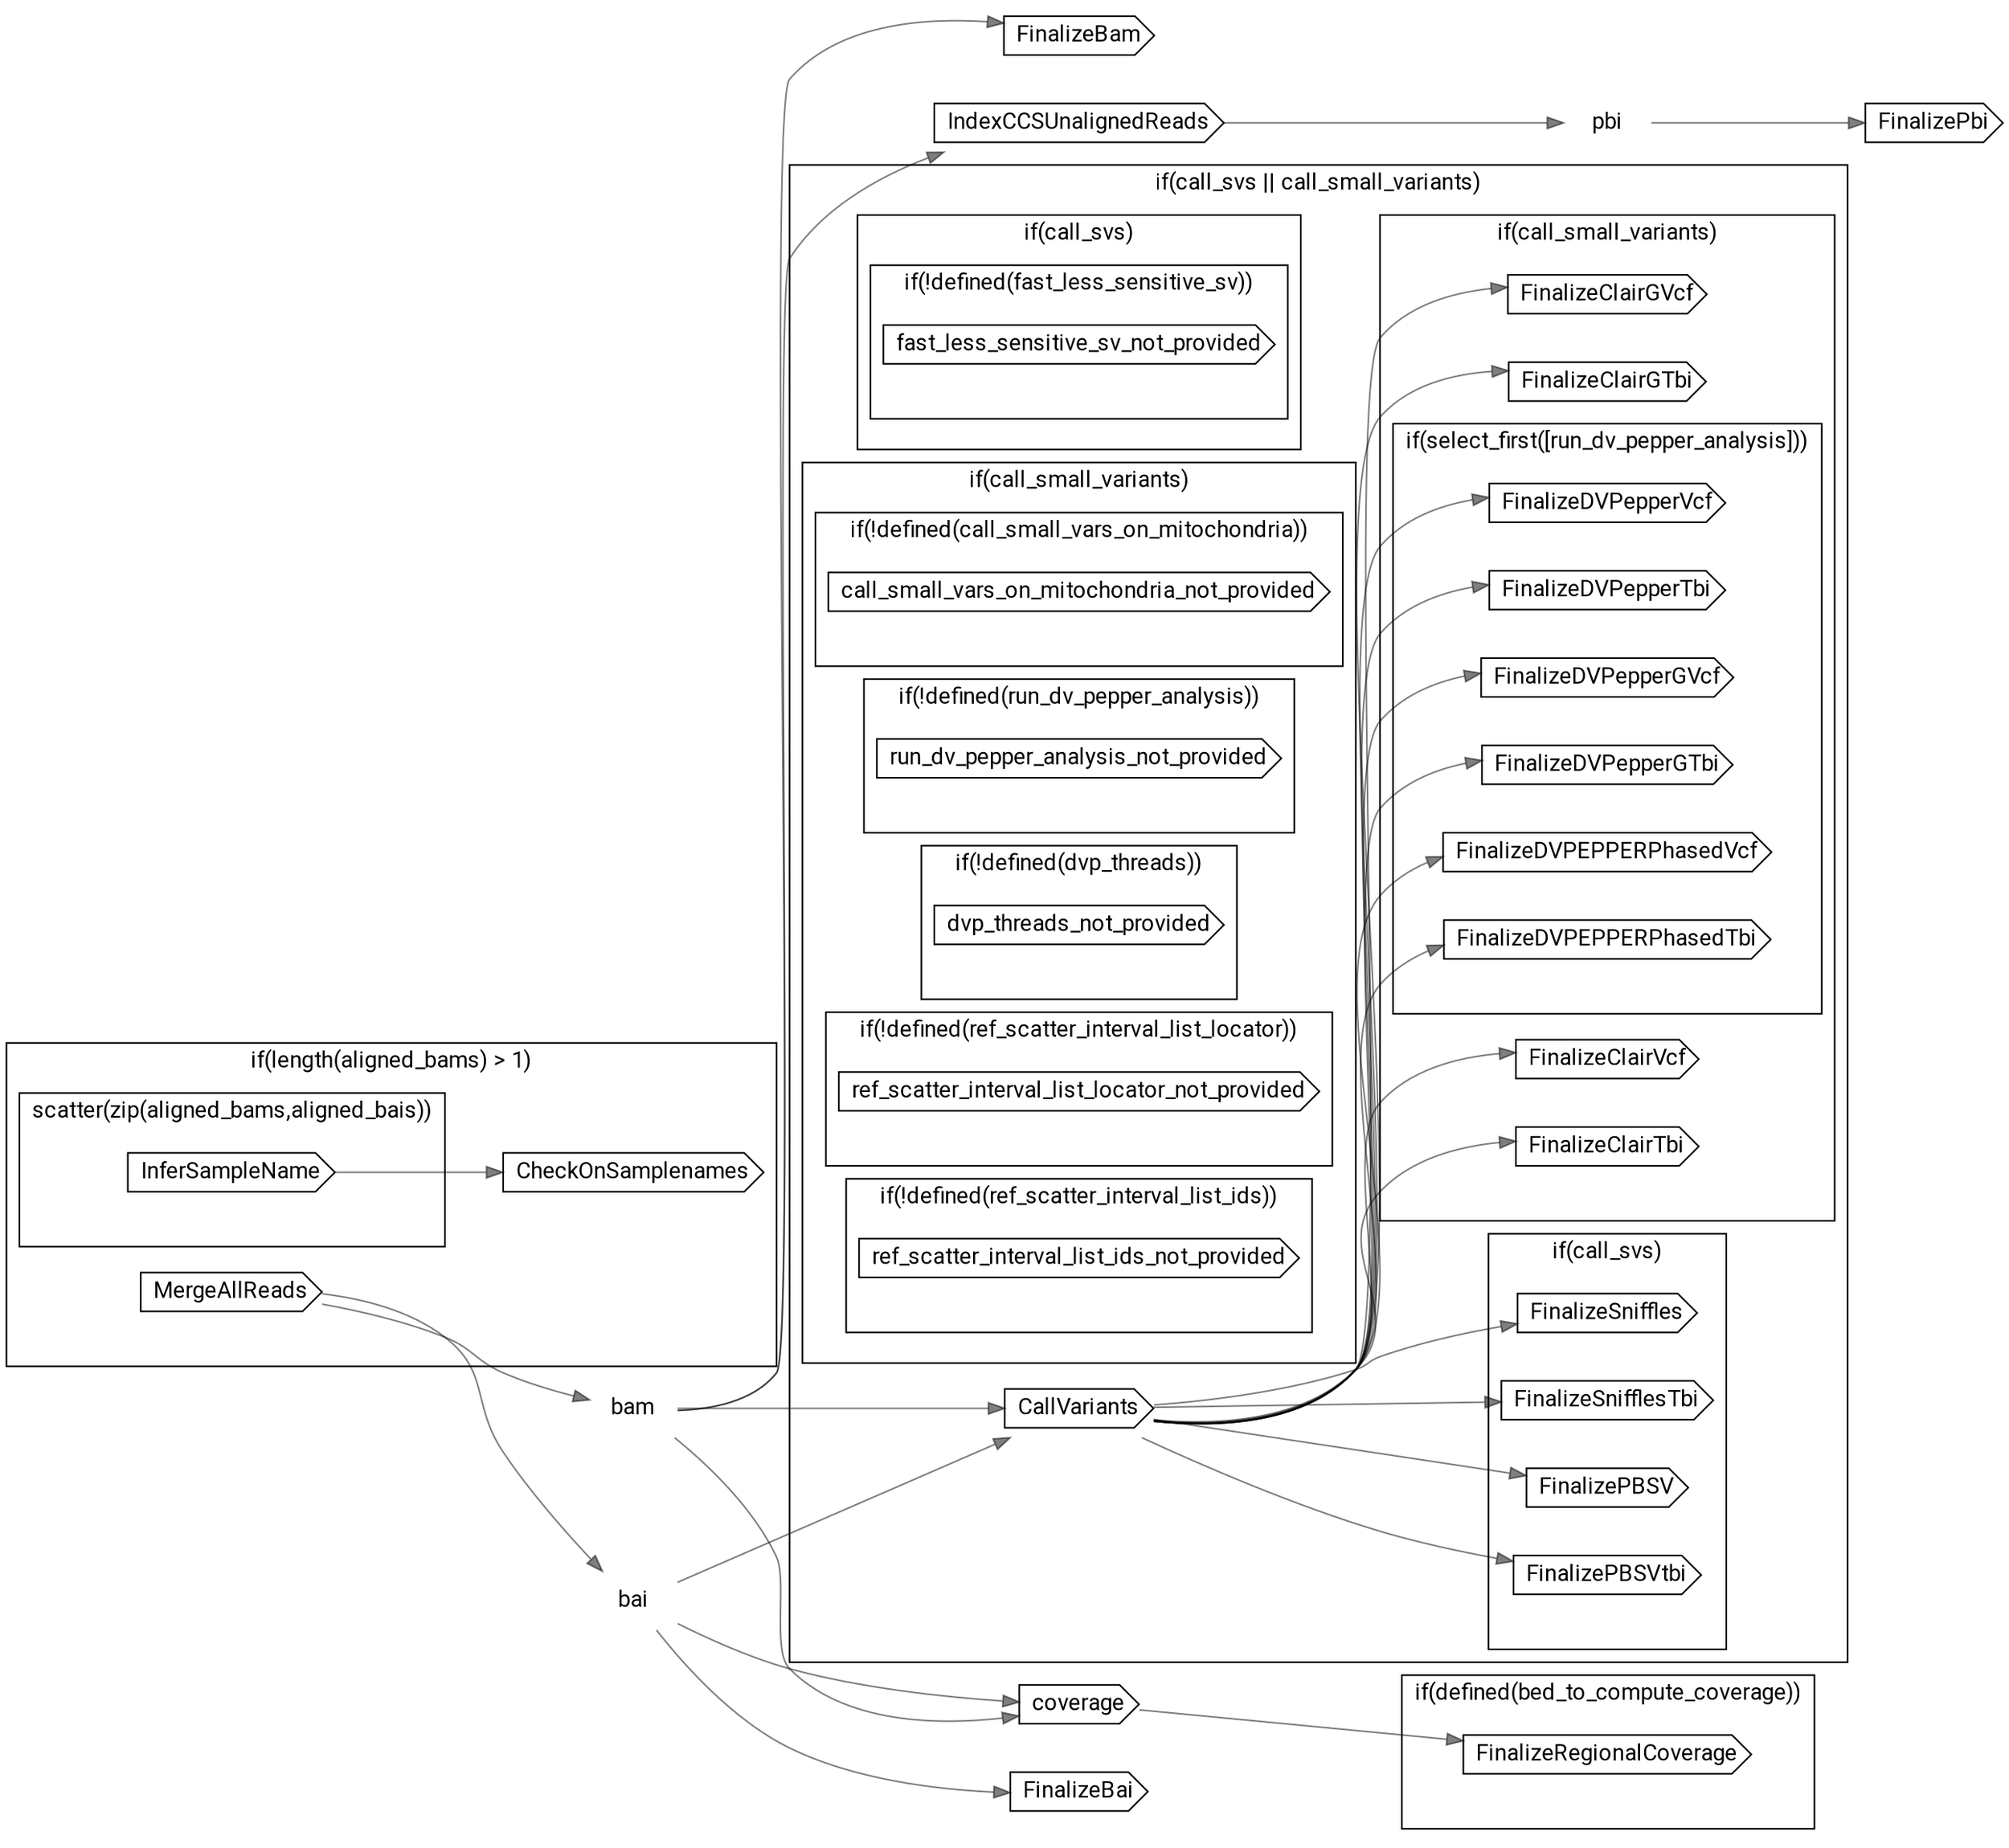 // PBCCSWholeGenome
digraph {
	compound=true rankdir=LR
	node [fontname=Roboto]
	edge [color="#00000080"]
	subgraph "cluster-if-L68C5" {
		fontname=Roboto label="if(length(aligned_bams) > 1)" rank=same
		subgraph "cluster-scatter-L69C9-pair" {
			fontname=Roboto label="scatter(zip(aligned_bams,aligned_bais))" rank=same
			"call-InferSampleName" [label=InferSampleName shape=cds]
			"scatter-L69C9-pair" [label="" height=0 margin=0 style=invis width=0]
		}
		"call-CheckOnSamplenames" [label=CheckOnSamplenames shape=cds]
		"call-MergeAllReads" [label=MergeAllReads shape=cds]
		"if-L68C5" [label="" height=0 margin=0 style=invis width=0]
	}
	"decl-bam" [label=bam shape=plaintext]
	"decl-bai" [label=bai shape=plaintext]
	"call-IndexCCSUnalignedReads" [label=IndexCCSUnalignedReads shape=cds]
	"decl-pbi" [label=pbi shape=plaintext]
	"call-coverage" [label=coverage shape=cds]
	"call-FinalizeBam" [label=FinalizeBam shape=cds]
	"call-FinalizeBai" [label=FinalizeBai shape=cds]
	"call-FinalizePbi" [label=FinalizePbi shape=cds]
	subgraph "cluster-if-L97C5" {
		fontname=Roboto label="if(defined(bed_to_compute_coverage))" rank=same
		"call-FinalizeRegionalCoverage" [label=FinalizeRegionalCoverage shape=cds]
		"if-L97C5" [label="" height=0 margin=0 style=invis width=0]
	}
	subgraph "cluster-if-L100C5" {
		fontname=Roboto label="if(call_svs || call_small_variants)" rank=same
		subgraph "cluster-if-L103C9" {
			fontname=Roboto label="if(call_svs)" rank=same
			subgraph "cluster-if-L104C13" {
				fontname=Roboto label="if(!defined(fast_less_sensitive_sv))" rank=same
				"call-fast_less_sensitive_sv_not_provided" [label=fast_less_sensitive_sv_not_provided shape=cds]
				"if-L104C13" [label="" height=0 margin=0 style=invis width=0]
			}
			"if-L103C9" [label="" height=0 margin=0 style=invis width=0]
		}
		subgraph "cluster-if-L106C9" {
			fontname=Roboto label="if(call_small_variants)" rank=same
			subgraph "cluster-if-L107C13" {
				fontname=Roboto label="if(!defined(call_small_vars_on_mitochondria))" rank=same
				"call-call_small_vars_on_mitochondria_not_provided" [label=call_small_vars_on_mitochondria_not_provided shape=cds]
				"if-L107C13" [label="" height=0 margin=0 style=invis width=0]
			}
			subgraph "cluster-if-L108C13" {
				fontname=Roboto label="if(!defined(run_dv_pepper_analysis))" rank=same
				"call-run_dv_pepper_analysis_not_provided" [label=run_dv_pepper_analysis_not_provided shape=cds]
				"if-L108C13" [label="" height=0 margin=0 style=invis width=0]
			}
			subgraph "cluster-if-L109C13" {
				fontname=Roboto label="if(!defined(dvp_threads))" rank=same
				"call-dvp_threads_not_provided" [label=dvp_threads_not_provided shape=cds]
				"if-L109C13" [label="" height=0 margin=0 style=invis width=0]
			}
			subgraph "cluster-if-L110C13" {
				fontname=Roboto label="if(!defined(ref_scatter_interval_list_locator))" rank=same
				"call-ref_scatter_interval_list_locator_not_provided" [label=ref_scatter_interval_list_locator_not_provided shape=cds]
				"if-L110C13" [label="" height=0 margin=0 style=invis width=0]
			}
			subgraph "cluster-if-L111C13" {
				fontname=Roboto label="if(!defined(ref_scatter_interval_list_ids))" rank=same
				"call-ref_scatter_interval_list_ids_not_provided" [label=ref_scatter_interval_list_ids_not_provided shape=cds]
				"if-L111C13" [label="" height=0 margin=0 style=invis width=0]
			}
			"if-L106C9" [label="" height=0 margin=0 style=invis width=0]
		}
		"call-CallVariants" [label=CallVariants shape=cds]
		subgraph "cluster-if-L144C9" {
			fontname=Roboto label="if(call_svs)" rank=same
			"call-FinalizePBSV" [label=FinalizePBSV shape=cds]
			"call-FinalizePBSVtbi" [label=FinalizePBSVtbi shape=cds]
			"call-FinalizeSniffles" [label=FinalizeSniffles shape=cds]
			"call-FinalizeSnifflesTbi" [label=FinalizeSnifflesTbi shape=cds]
			"if-L144C9" [label="" height=0 margin=0 style=invis width=0]
		}
		subgraph "cluster-if-L152C9" {
			fontname=Roboto label="if(call_small_variants)" rank=same
			"call-FinalizeClairVcf" [label=FinalizeClairVcf shape=cds]
			"call-FinalizeClairTbi" [label=FinalizeClairTbi shape=cds]
			"call-FinalizeClairGVcf" [label=FinalizeClairGVcf shape=cds]
			"call-FinalizeClairGTbi" [label=FinalizeClairGTbi shape=cds]
			subgraph "cluster-if-L159C13" {
				fontname=Roboto label="if(select_first([run_dv_pepper_analysis]))" rank=same
				"call-FinalizeDVPepperVcf" [label=FinalizeDVPepperVcf shape=cds]
				"call-FinalizeDVPepperTbi" [label=FinalizeDVPepperTbi shape=cds]
				"call-FinalizeDVPepperGVcf" [label=FinalizeDVPepperGVcf shape=cds]
				"call-FinalizeDVPepperGTbi" [label=FinalizeDVPepperGTbi shape=cds]
				"call-FinalizeDVPEPPERPhasedVcf" [label=FinalizeDVPEPPERPhasedVcf shape=cds]
				"call-FinalizeDVPEPPERPhasedTbi" [label=FinalizeDVPEPPERPhasedTbi shape=cds]
				"if-L159C13" [label="" height=0 margin=0 style=invis width=0]
			}
			"if-L152C9" [label="" height=0 margin=0 style=invis width=0]
		}
		"if-L100C5" [label="" height=0 margin=0 style=invis width=0]
	}
	"call-InferSampleName" -> "call-CheckOnSamplenames"
	"call-MergeAllReads" -> "decl-bam"
	"call-MergeAllReads" -> "decl-bai"
	"decl-bam" -> "call-IndexCCSUnalignedReads"
	"call-IndexCCSUnalignedReads" -> "decl-pbi"
	"decl-bai" -> "call-coverage"
	"decl-bam" -> "call-coverage"
	"decl-bam" -> "call-FinalizeBam"
	"decl-bai" -> "call-FinalizeBai"
	"decl-pbi" -> "call-FinalizePbi"
	"call-coverage" -> "call-FinalizeRegionalCoverage"
	"decl-bam" -> "call-CallVariants"
	"decl-bai" -> "call-CallVariants"
	"call-CallVariants" -> "call-FinalizePBSV"
	"call-CallVariants" -> "call-FinalizePBSVtbi"
	"call-CallVariants" -> "call-FinalizeSniffles"
	"call-CallVariants" -> "call-FinalizeSnifflesTbi"
	"call-CallVariants" -> "call-FinalizeClairVcf"
	"call-CallVariants" -> "call-FinalizeClairTbi"
	"call-CallVariants" -> "call-FinalizeClairGVcf"
	"call-CallVariants" -> "call-FinalizeClairGTbi"
	"call-CallVariants" -> "call-FinalizeDVPepperVcf"
	"call-CallVariants" -> "call-FinalizeDVPepperTbi"
	"call-CallVariants" -> "call-FinalizeDVPepperGVcf"
	"call-CallVariants" -> "call-FinalizeDVPepperGTbi"
	"call-CallVariants" -> "call-FinalizeDVPEPPERPhasedVcf"
	"call-CallVariants" -> "call-FinalizeDVPEPPERPhasedTbi"
}
